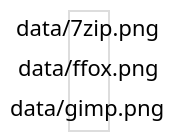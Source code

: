 {
  "$schema": "https://vega.github.io/schema/vega-lite/v5.json",
  "description": "A simple chart with an image tooltip.",
  "data": {
    "values": [
      {"image": "data/ffox.png"},
      {"image": "data/gimp.png"},
      {"image": "data/7zip.png"}
    ]
  },
  "mark": "text",
  "encoding": {
    "text": {"field": "image"},
    "y": {"field": "image", "axis": null},
    "tooltip": [{"field": "image"}]
  }
}
